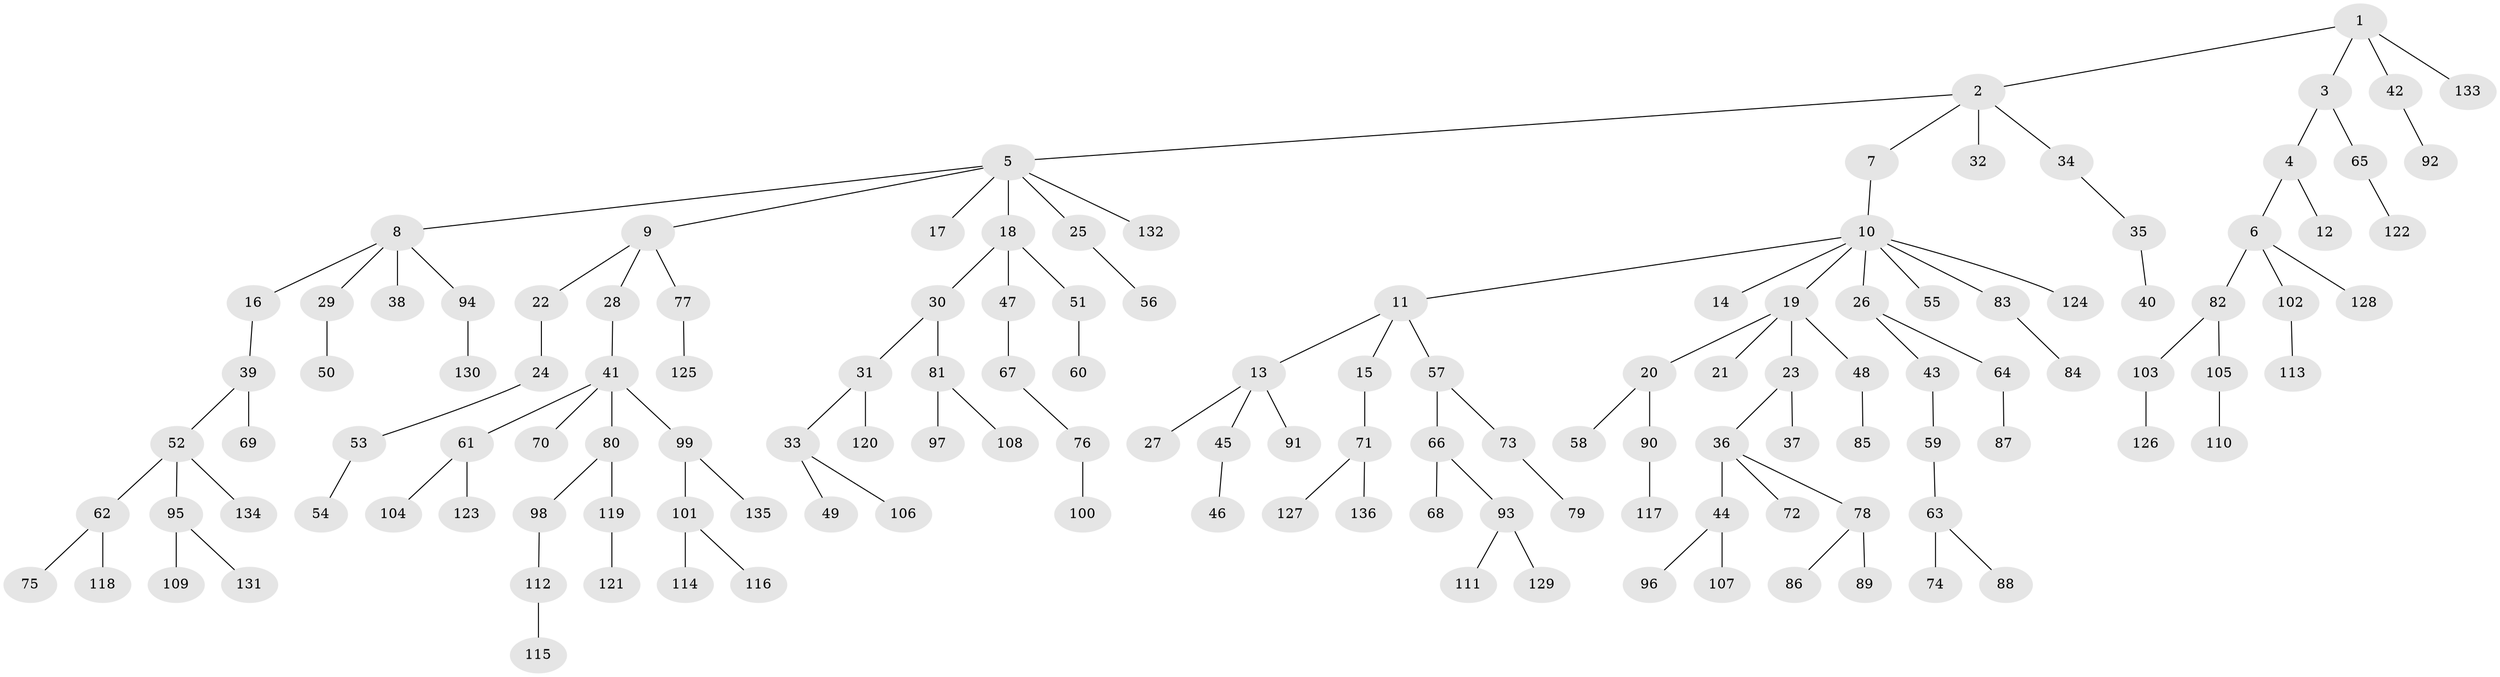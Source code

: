 // coarse degree distribution, {7: 0.010752688172043012, 3: 0.11827956989247312, 2: 0.24731182795698925, 6: 0.021505376344086023, 5: 0.021505376344086023, 4: 0.043010752688172046, 11: 0.010752688172043012, 1: 0.5268817204301075}
// Generated by graph-tools (version 1.1) at 2025/42/03/06/25 10:42:02]
// undirected, 136 vertices, 135 edges
graph export_dot {
graph [start="1"]
  node [color=gray90,style=filled];
  1;
  2;
  3;
  4;
  5;
  6;
  7;
  8;
  9;
  10;
  11;
  12;
  13;
  14;
  15;
  16;
  17;
  18;
  19;
  20;
  21;
  22;
  23;
  24;
  25;
  26;
  27;
  28;
  29;
  30;
  31;
  32;
  33;
  34;
  35;
  36;
  37;
  38;
  39;
  40;
  41;
  42;
  43;
  44;
  45;
  46;
  47;
  48;
  49;
  50;
  51;
  52;
  53;
  54;
  55;
  56;
  57;
  58;
  59;
  60;
  61;
  62;
  63;
  64;
  65;
  66;
  67;
  68;
  69;
  70;
  71;
  72;
  73;
  74;
  75;
  76;
  77;
  78;
  79;
  80;
  81;
  82;
  83;
  84;
  85;
  86;
  87;
  88;
  89;
  90;
  91;
  92;
  93;
  94;
  95;
  96;
  97;
  98;
  99;
  100;
  101;
  102;
  103;
  104;
  105;
  106;
  107;
  108;
  109;
  110;
  111;
  112;
  113;
  114;
  115;
  116;
  117;
  118;
  119;
  120;
  121;
  122;
  123;
  124;
  125;
  126;
  127;
  128;
  129;
  130;
  131;
  132;
  133;
  134;
  135;
  136;
  1 -- 2;
  1 -- 3;
  1 -- 42;
  1 -- 133;
  2 -- 5;
  2 -- 7;
  2 -- 32;
  2 -- 34;
  3 -- 4;
  3 -- 65;
  4 -- 6;
  4 -- 12;
  5 -- 8;
  5 -- 9;
  5 -- 17;
  5 -- 18;
  5 -- 25;
  5 -- 132;
  6 -- 82;
  6 -- 102;
  6 -- 128;
  7 -- 10;
  8 -- 16;
  8 -- 29;
  8 -- 38;
  8 -- 94;
  9 -- 22;
  9 -- 28;
  9 -- 77;
  10 -- 11;
  10 -- 14;
  10 -- 19;
  10 -- 26;
  10 -- 55;
  10 -- 83;
  10 -- 124;
  11 -- 13;
  11 -- 15;
  11 -- 57;
  13 -- 27;
  13 -- 45;
  13 -- 91;
  15 -- 71;
  16 -- 39;
  18 -- 30;
  18 -- 47;
  18 -- 51;
  19 -- 20;
  19 -- 21;
  19 -- 23;
  19 -- 48;
  20 -- 58;
  20 -- 90;
  22 -- 24;
  23 -- 36;
  23 -- 37;
  24 -- 53;
  25 -- 56;
  26 -- 43;
  26 -- 64;
  28 -- 41;
  29 -- 50;
  30 -- 31;
  30 -- 81;
  31 -- 33;
  31 -- 120;
  33 -- 49;
  33 -- 106;
  34 -- 35;
  35 -- 40;
  36 -- 44;
  36 -- 72;
  36 -- 78;
  39 -- 52;
  39 -- 69;
  41 -- 61;
  41 -- 70;
  41 -- 80;
  41 -- 99;
  42 -- 92;
  43 -- 59;
  44 -- 96;
  44 -- 107;
  45 -- 46;
  47 -- 67;
  48 -- 85;
  51 -- 60;
  52 -- 62;
  52 -- 95;
  52 -- 134;
  53 -- 54;
  57 -- 66;
  57 -- 73;
  59 -- 63;
  61 -- 104;
  61 -- 123;
  62 -- 75;
  62 -- 118;
  63 -- 74;
  63 -- 88;
  64 -- 87;
  65 -- 122;
  66 -- 68;
  66 -- 93;
  67 -- 76;
  71 -- 127;
  71 -- 136;
  73 -- 79;
  76 -- 100;
  77 -- 125;
  78 -- 86;
  78 -- 89;
  80 -- 98;
  80 -- 119;
  81 -- 97;
  81 -- 108;
  82 -- 103;
  82 -- 105;
  83 -- 84;
  90 -- 117;
  93 -- 111;
  93 -- 129;
  94 -- 130;
  95 -- 109;
  95 -- 131;
  98 -- 112;
  99 -- 101;
  99 -- 135;
  101 -- 114;
  101 -- 116;
  102 -- 113;
  103 -- 126;
  105 -- 110;
  112 -- 115;
  119 -- 121;
}
